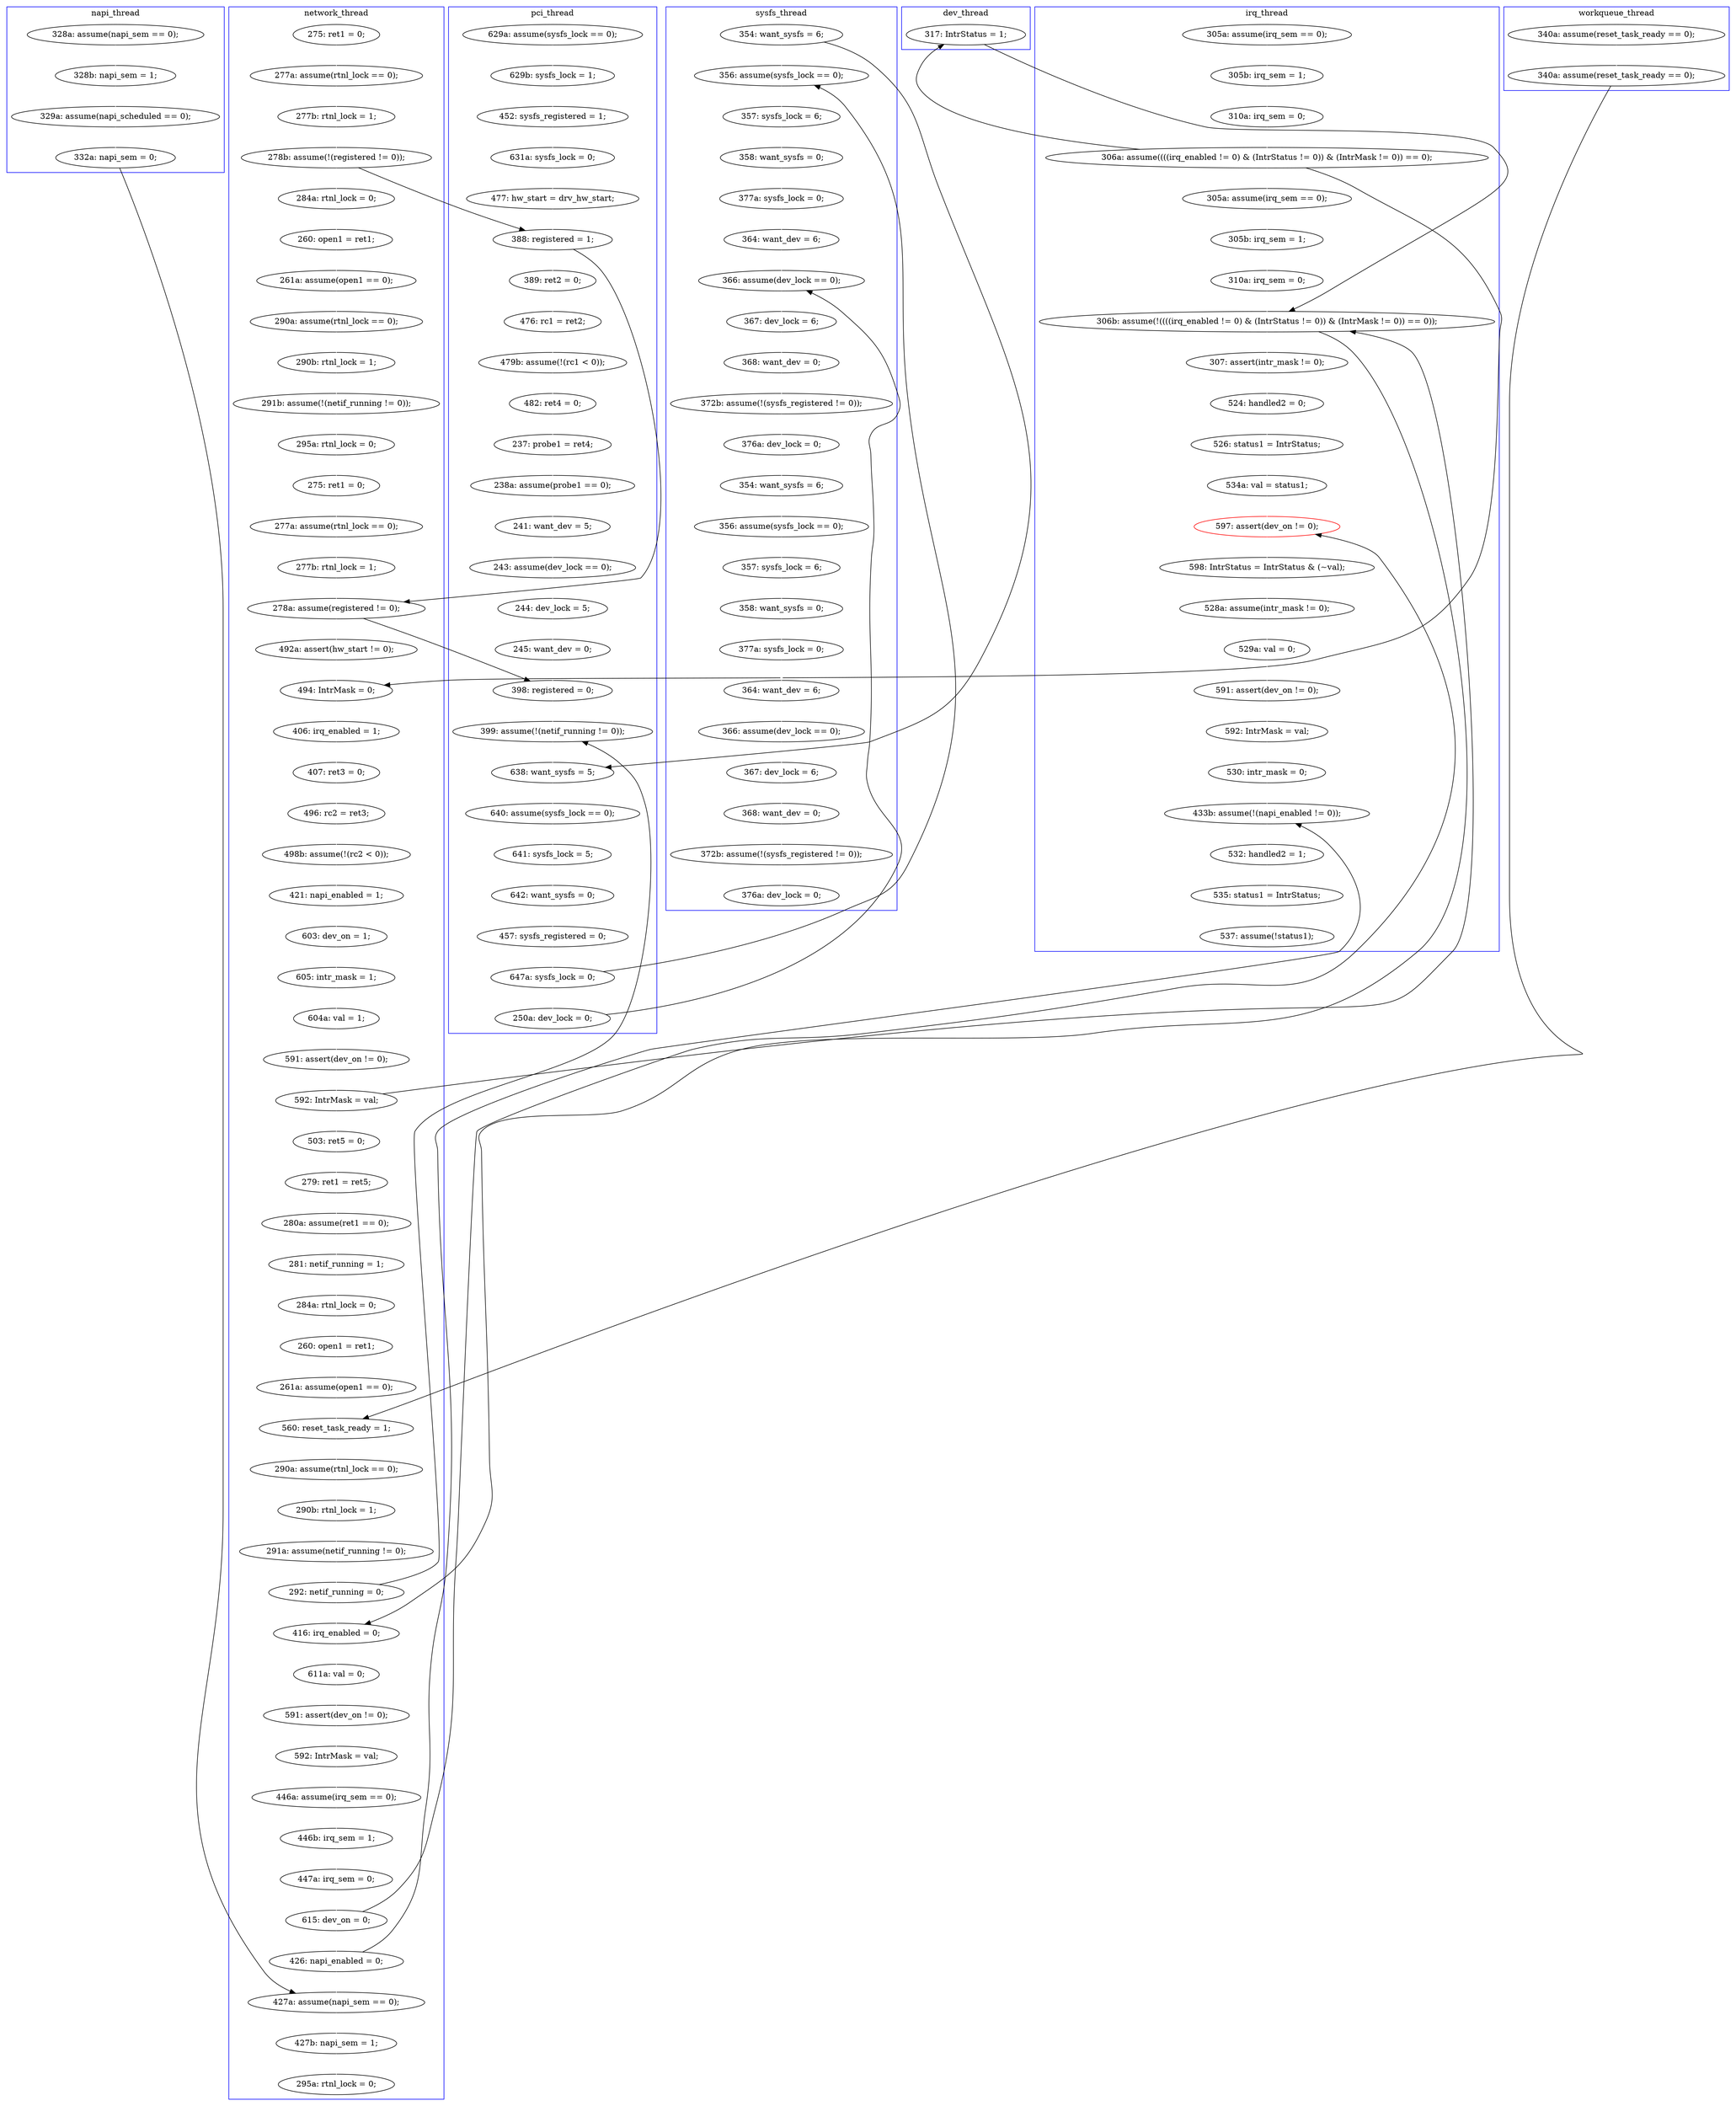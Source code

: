 digraph Counterexample {
	234 -> 236 [color = white, style = solid]
	204 -> 208 [color = white, style = solid]
	59 -> 83 [color = white, style = solid]
	302 -> 305 [color = white, style = solid]
	148 -> 190 [color = white, style = solid]
	72 -> 75 [color = white, style = solid]
	157 -> 161 [color = white, style = solid]
	51 -> 53 [color = white, style = solid]
	127 -> 130 [color = white, style = solid]
	71 -> 72 [color = white, style = solid]
	44 -> 142 [color = black, style = solid, constraint = false]
	114 -> 120 [color = white, style = solid]
	83 -> 189 [color = black, style = solid, constraint = false]
	68 -> 70 [color = white, style = solid]
	264 -> 269 [color = black, style = solid, constraint = false]
	269 -> 270 [color = white, style = solid]
	146 -> 147 [color = white, style = solid]
	258 -> 259 [color = white, style = solid]
	250 -> 255 [color = white, style = solid]
	93 -> 99 [color = white, style = solid]
	99 -> 110 [color = white, style = solid]
	39 -> 41 [color = white, style = solid]
	118 -> 198 [color = white, style = solid]
	232 -> 234 [color = white, style = solid]
	152 -> 153 [color = white, style = solid]
	268 -> 275 [color = white, style = solid]
	224 -> 228 [color = white, style = solid]
	270 -> 271 [color = white, style = solid]
	53 -> 78 [color = white, style = solid]
	125 -> 132 [color = black, style = solid, constraint = false]
	132 -> 190 [color = black, style = solid, constraint = false]
	161 -> 165 [color = white, style = solid]
	230 -> 252 [color = white, style = solid]
	29 -> 30 [color = white, style = solid]
	240 -> 249 [color = white, style = solid]
	167 -> 169 [color = white, style = solid]
	46 -> 114 [color = white, style = solid]
	137 -> 142 [color = white, style = solid]
	289 -> 293 [color = white, style = solid]
	249 -> 250 [color = white, style = solid]
	243 -> 244 [color = white, style = solid]
	171 -> 198 [color = black, style = solid, constraint = false]
	252 -> 258 [color = white, style = solid]
	259 -> 292 [color = white, style = solid]
	117 -> 118 [color = white, style = solid]
	112 -> 132 [color = white, style = solid]
	208 -> 210 [color = white, style = solid]
	120 -> 125 [color = white, style = solid]
	286 -> 289 [color = white, style = solid]
	305 -> 307 [color = white, style = solid]
	174 -> 175 [color = white, style = solid]
	277 -> 313 [color = white, style = solid]
	184 -> 189 [color = white, style = solid]
	125 -> 126 [color = white, style = solid]
	273 -> 280 [color = white, style = solid]
	70 -> 125 [color = black, style = solid, constraint = false]
	228 -> 230 [color = white, style = solid]
	165 -> 166 [color = white, style = solid]
	282 -> 283 [color = white, style = solid]
	179 -> 180 [color = white, style = solid]
	230 -> 238 [color = black, style = solid, constraint = false]
	147 -> 148 [color = white, style = solid]
	199 -> 212 [color = black, style = solid, constraint = false]
	236 -> 238 [color = white, style = solid]
	262 -> 268 [color = white, style = solid]
	210 -> 214 [color = white, style = solid]
	96 -> 198 [color = black, style = solid, constraint = false]
	142 -> 152 [color = white, style = solid]
	301 -> 302 [color = white, style = solid]
	264 -> 279 [color = white, style = solid]
	67 -> 68 [color = white, style = solid]
	244 -> 245 [color = white, style = solid]
	180 -> 181 [color = white, style = solid]
	212 -> 241 [color = white, style = solid]
	171 -> 174 [color = white, style = solid]
	110 -> 111 [color = white, style = solid]
	245 -> 254 [color = white, style = solid]
	195 -> 197 [color = white, style = solid]
	190 -> 212 [color = white, style = solid]
	111 -> 112 [color = white, style = solid]
	75 -> 89 [color = white, style = solid]
	38 -> 39 [color = white, style = solid]
	132 -> 137 [color = white, style = solid]
	44 -> 116 [color = white, style = solid]
	41 -> 44 [color = white, style = solid]
	178 -> 179 [color = white, style = solid]
	50 -> 51 [color = white, style = solid]
	280 -> 281 [color = white, style = solid]
	300 -> 301 [color = white, style = solid]
	199 -> 204 [color = white, style = solid]
	296 -> 298 [color = white, style = solid]
	279 -> 281 [color = black, style = solid, constraint = false]
	275 -> 277 [color = white, style = solid]
	252 -> 268 [color = black, style = solid, constraint = false]
	90 -> 93 [color = white, style = solid]
	293 -> 294 [color = white, style = solid]
	70 -> 71 [color = white, style = solid]
	106 -> 241 [color = black, style = solid, constraint = false]
	130 -> 131 [color = white, style = solid]
	198 -> 204 [color = black, style = solid, constraint = false]
	153 -> 154 [color = white, style = solid]
	166 -> 167 [color = white, style = solid]
	271 -> 273 [color = white, style = solid]
	194 -> 195 [color = white, style = solid]
	141 -> 143 [color = white, style = solid]
	66 -> 67 [color = white, style = solid]
	223 -> 224 [color = white, style = solid]
	106 -> 269 [color = white, style = solid]
	198 -> 219 [color = white, style = solid]
	30 -> 46 [color = white, style = solid]
	154 -> 157 [color = white, style = solid]
	241 -> 243 [color = white, style = solid]
	255 -> 257 [color = white, style = solid]
	283 -> 285 [color = white, style = solid]
	285 -> 286 [color = white, style = solid]
	89 -> 90 [color = white, style = solid]
	126 -> 127 [color = white, style = solid]
	175 -> 178 [color = white, style = solid]
	169 -> 171 [color = white, style = solid]
	138 -> 141 [color = white, style = solid]
	78 -> 258 [color = black, style = solid, constraint = false]
	131 -> 138 [color = white, style = solid]
	219 -> 232 [color = white, style = solid]
	44 -> 96 [color = black, style = solid, constraint = false]
	281 -> 282 [color = white, style = solid]
	298 -> 300 [color = white, style = solid]
	238 -> 240 [color = white, style = solid]
	214 -> 223 [color = white, style = solid]
	181 -> 184 [color = white, style = solid]
	257 -> 262 [color = white, style = solid]
	294 -> 295 [color = white, style = solid]
	189 -> 194 [color = white, style = solid]
	295 -> 296 [color = white, style = solid]
	197 -> 199 [color = white, style = solid]
	116 -> 117 [color = white, style = solid]
	143 -> 146 [color = white, style = solid]
	254 -> 264 [color = white, style = solid]
	subgraph cluster7 {
		label = dev_thread
		color = blue
		96  [label = "317: IntrStatus = 1;"]
	}
	subgraph cluster5 {
		label = workqueue_thread
		color = blue
		83  [label = "340a: assume(reset_task_ready == 0);"]
		59  [label = "340a: assume(reset_task_ready == 0);"]
	}
	subgraph cluster3 {
		label = irq_thread
		color = blue
		219  [label = "307: assert(intr_mask != 0);"]
		249  [label = "528a: assume(intr_mask != 0);"]
		234  [label = "526: status1 = IntrStatus;"]
		236  [label = "534a: val = status1;"]
		250  [label = "529a: val = 0;"]
		38  [label = "305a: assume(irq_sem == 0);"]
		268  [label = "433b: assume(!(napi_enabled != 0));"]
		275  [label = "532: handled2 = 1;"]
		41  [label = "310a: irq_sem = 0;"]
		198  [label = "306b: assume(!((((irq_enabled != 0) & (IntrStatus != 0)) & (IntrMask != 0)) == 0));"]
		232  [label = "524: handled2 = 0;"]
		257  [label = "592: IntrMask = val;"]
		238  [label = "597: assert(dev_on != 0);", color = red]
		262  [label = "530: intr_mask = 0;"]
		255  [label = "591: assert(dev_on != 0);"]
		313  [label = "537: assume(!status1);"]
		240  [label = "598: IntrStatus = IntrStatus & (~val);"]
		116  [label = "305a: assume(irq_sem == 0);"]
		118  [label = "310a: irq_sem = 0;"]
		117  [label = "305b: irq_sem = 1;"]
		44  [label = "306a: assume((((irq_enabled != 0) & (IntrStatus != 0)) & (IntrMask != 0)) == 0);"]
		39  [label = "305b: irq_sem = 1;"]
		277  [label = "535: status1 = IntrStatus;"]
	}
	subgraph cluster6 {
		label = sysfs_thread
		color = blue
		298  [label = "364: want_dev = 6;"]
		294  [label = "357: sysfs_lock = 6;"]
		281  [label = "366: assume(dev_lock == 0);"]
		270  [label = "357: sysfs_lock = 6;"]
		283  [label = "368: want_dev = 0;"]
		305  [label = "372b: assume(!(sysfs_registered != 0));"]
		273  [label = "377a: sysfs_lock = 0;"]
		302  [label = "368: want_dev = 0;"]
		280  [label = "364: want_dev = 6;"]
		296  [label = "377a: sysfs_lock = 0;"]
		271  [label = "358: want_sysfs = 0;"]
		269  [label = "356: assume(sysfs_lock == 0);"]
		295  [label = "358: want_sysfs = 0;"]
		293  [label = "356: assume(sysfs_lock == 0);"]
		286  [label = "376a: dev_lock = 0;"]
		300  [label = "366: assume(dev_lock == 0);"]
		301  [label = "367: dev_lock = 6;"]
		282  [label = "367: dev_lock = 6;"]
		307  [label = "376a: dev_lock = 0;"]
		106  [label = "354: want_sysfs = 6;"]
		289  [label = "354: want_sysfs = 6;"]
		285  [label = "372b: assume(!(sysfs_registered != 0));"]
	}
	subgraph cluster4 {
		label = napi_thread
		color = blue
		51  [label = "328b: napi_sem = 1;"]
		53  [label = "329a: assume(napi_scheduled == 0);"]
		78  [label = "332a: napi_sem = 0;"]
		50  [label = "328a: assume(napi_sem == 0);"]
	}
	subgraph cluster1 {
		label = pci_thread
		color = blue
		46  [label = "452: sysfs_registered = 1;"]
		279  [label = "250a: dev_lock = 0;"]
		138  [label = "237: probe1 = ret4;"]
		243  [label = "640: assume(sysfs_lock == 0);"]
		114  [label = "631a: sysfs_lock = 0;"]
		126  [label = "389: ret2 = 0;"]
		120  [label = "477: hw_start = drv_hw_start;"]
		130  [label = "479b: assume(!(rc1 < 0));"]
		147  [label = "244: dev_lock = 5;"]
		127  [label = "476: rc1 = ret2;"]
		146  [label = "243: assume(dev_lock == 0);"]
		244  [label = "641: sysfs_lock = 5;"]
		190  [label = "398: registered = 0;"]
		131  [label = "482: ret4 = 0;"]
		264  [label = "647a: sysfs_lock = 0;"]
		245  [label = "642: want_sysfs = 0;"]
		148  [label = "245: want_dev = 0;"]
		254  [label = "457: sysfs_registered = 0;"]
		241  [label = "638: want_sysfs = 5;"]
		29  [label = "629a: assume(sysfs_lock == 0);"]
		141  [label = "238a: assume(probe1 == 0);"]
		30  [label = "629b: sysfs_lock = 1;"]
		143  [label = "241: want_dev = 5;"]
		125  [label = "388: registered = 1;"]
		212  [label = "399: assume(!(netif_running != 0));"]
	}
	subgraph cluster2 {
		label = network_thread
		color = blue
		171  [label = "592: IntrMask = val;"]
		112  [label = "277b: rtnl_lock = 1;"]
		189  [label = "560: reset_task_ready = 1;"]
		71  [label = "284a: rtnl_lock = 0;"]
		174  [label = "503: ret5 = 0;"]
		224  [label = "446b: irq_sem = 1;"]
		93  [label = "291b: assume(!(netif_running != 0));"]
		178  [label = "280a: assume(ret1 == 0);"]
		153  [label = "407: ret3 = 0;"]
		195  [label = "290b: rtnl_lock = 1;"]
		70  [label = "278b: assume(!(registered != 0));"]
		210  [label = "591: assert(dev_on != 0);"]
		111  [label = "277a: assume(rtnl_lock == 0);"]
		223  [label = "446a: assume(irq_sem == 0);"]
		75  [label = "261a: assume(open1 == 0);"]
		228  [label = "447a: irq_sem = 0;"]
		157  [label = "498b: assume(!(rc2 < 0));"]
		259  [label = "427b: napi_sem = 1;"]
		181  [label = "260: open1 = ret1;"]
		165  [label = "603: dev_on = 1;"]
		90  [label = "290b: rtnl_lock = 1;"]
		99  [label = "295a: rtnl_lock = 0;"]
		152  [label = "406: irq_enabled = 1;"]
		166  [label = "605: intr_mask = 1;"]
		167  [label = "604a: val = 1;"]
		67  [label = "277a: assume(rtnl_lock == 0);"]
		258  [label = "427a: assume(napi_sem == 0);"]
		169  [label = "591: assert(dev_on != 0);"]
		214  [label = "592: IntrMask = val;"]
		132  [label = "278a: assume(registered != 0);"]
		66  [label = "275: ret1 = 0;"]
		89  [label = "290a: assume(rtnl_lock == 0);"]
		72  [label = "260: open1 = ret1;"]
		184  [label = "261a: assume(open1 == 0);"]
		252  [label = "426: napi_enabled = 0;"]
		142  [label = "494: IntrMask = 0;"]
		154  [label = "496: rc2 = ret3;"]
		204  [label = "416: irq_enabled = 0;"]
		292  [label = "295a: rtnl_lock = 0;"]
		68  [label = "277b: rtnl_lock = 1;"]
		208  [label = "611a: val = 0;"]
		197  [label = "291a: assume(netif_running != 0);"]
		161  [label = "421: napi_enabled = 1;"]
		175  [label = "279: ret1 = ret5;"]
		199  [label = "292: netif_running = 0;"]
		179  [label = "281: netif_running = 1;"]
		137  [label = "492a: assert(hw_start != 0);"]
		194  [label = "290a: assume(rtnl_lock == 0);"]
		230  [label = "615: dev_on = 0;"]
		110  [label = "275: ret1 = 0;"]
		180  [label = "284a: rtnl_lock = 0;"]
	}
}
